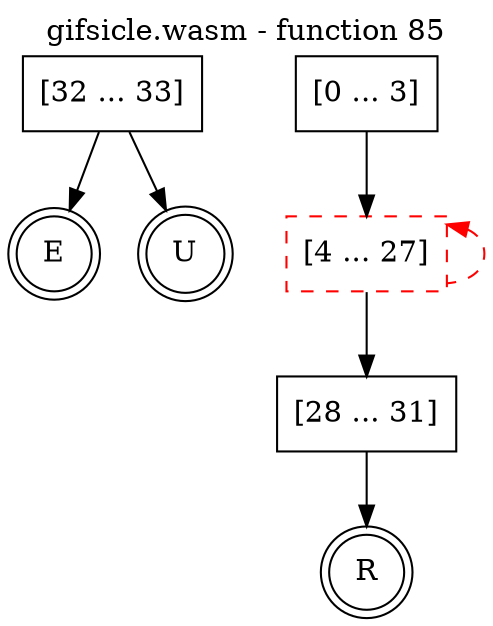 digraph finite_state_machine {
    label = "gifsicle.wasm - function 85"
    labelloc =  t
    labelfontsize = 16
    labelfontcolor = black
    labelfontname = "Helvetica"
    node [shape = doublecircle]; E U R ;
    node [shape = box];
    node [shape=box, color=black, style=solid] 0[label="[0 ... 3]"]
    node [shape=box, color=red, style=dashed] 4[label="[4 ... 27]"]
    node [shape=box, color=black, style=solid] 28[label="[28 ... 31]"]
    node [shape=box, color=black, style=solid] 32[label="[32 ... 33]"]
    node [shape=box, color=black, style=solid] R[label="R"]
    node [shape=box, color=black, style=solid] U[label="U"]
    0 -> 4;
    4 -> 28;
    4 -> 4[style="dashed" color="red" dir=back];
    28 -> R;
    32 -> E;
    32 -> U;
}

